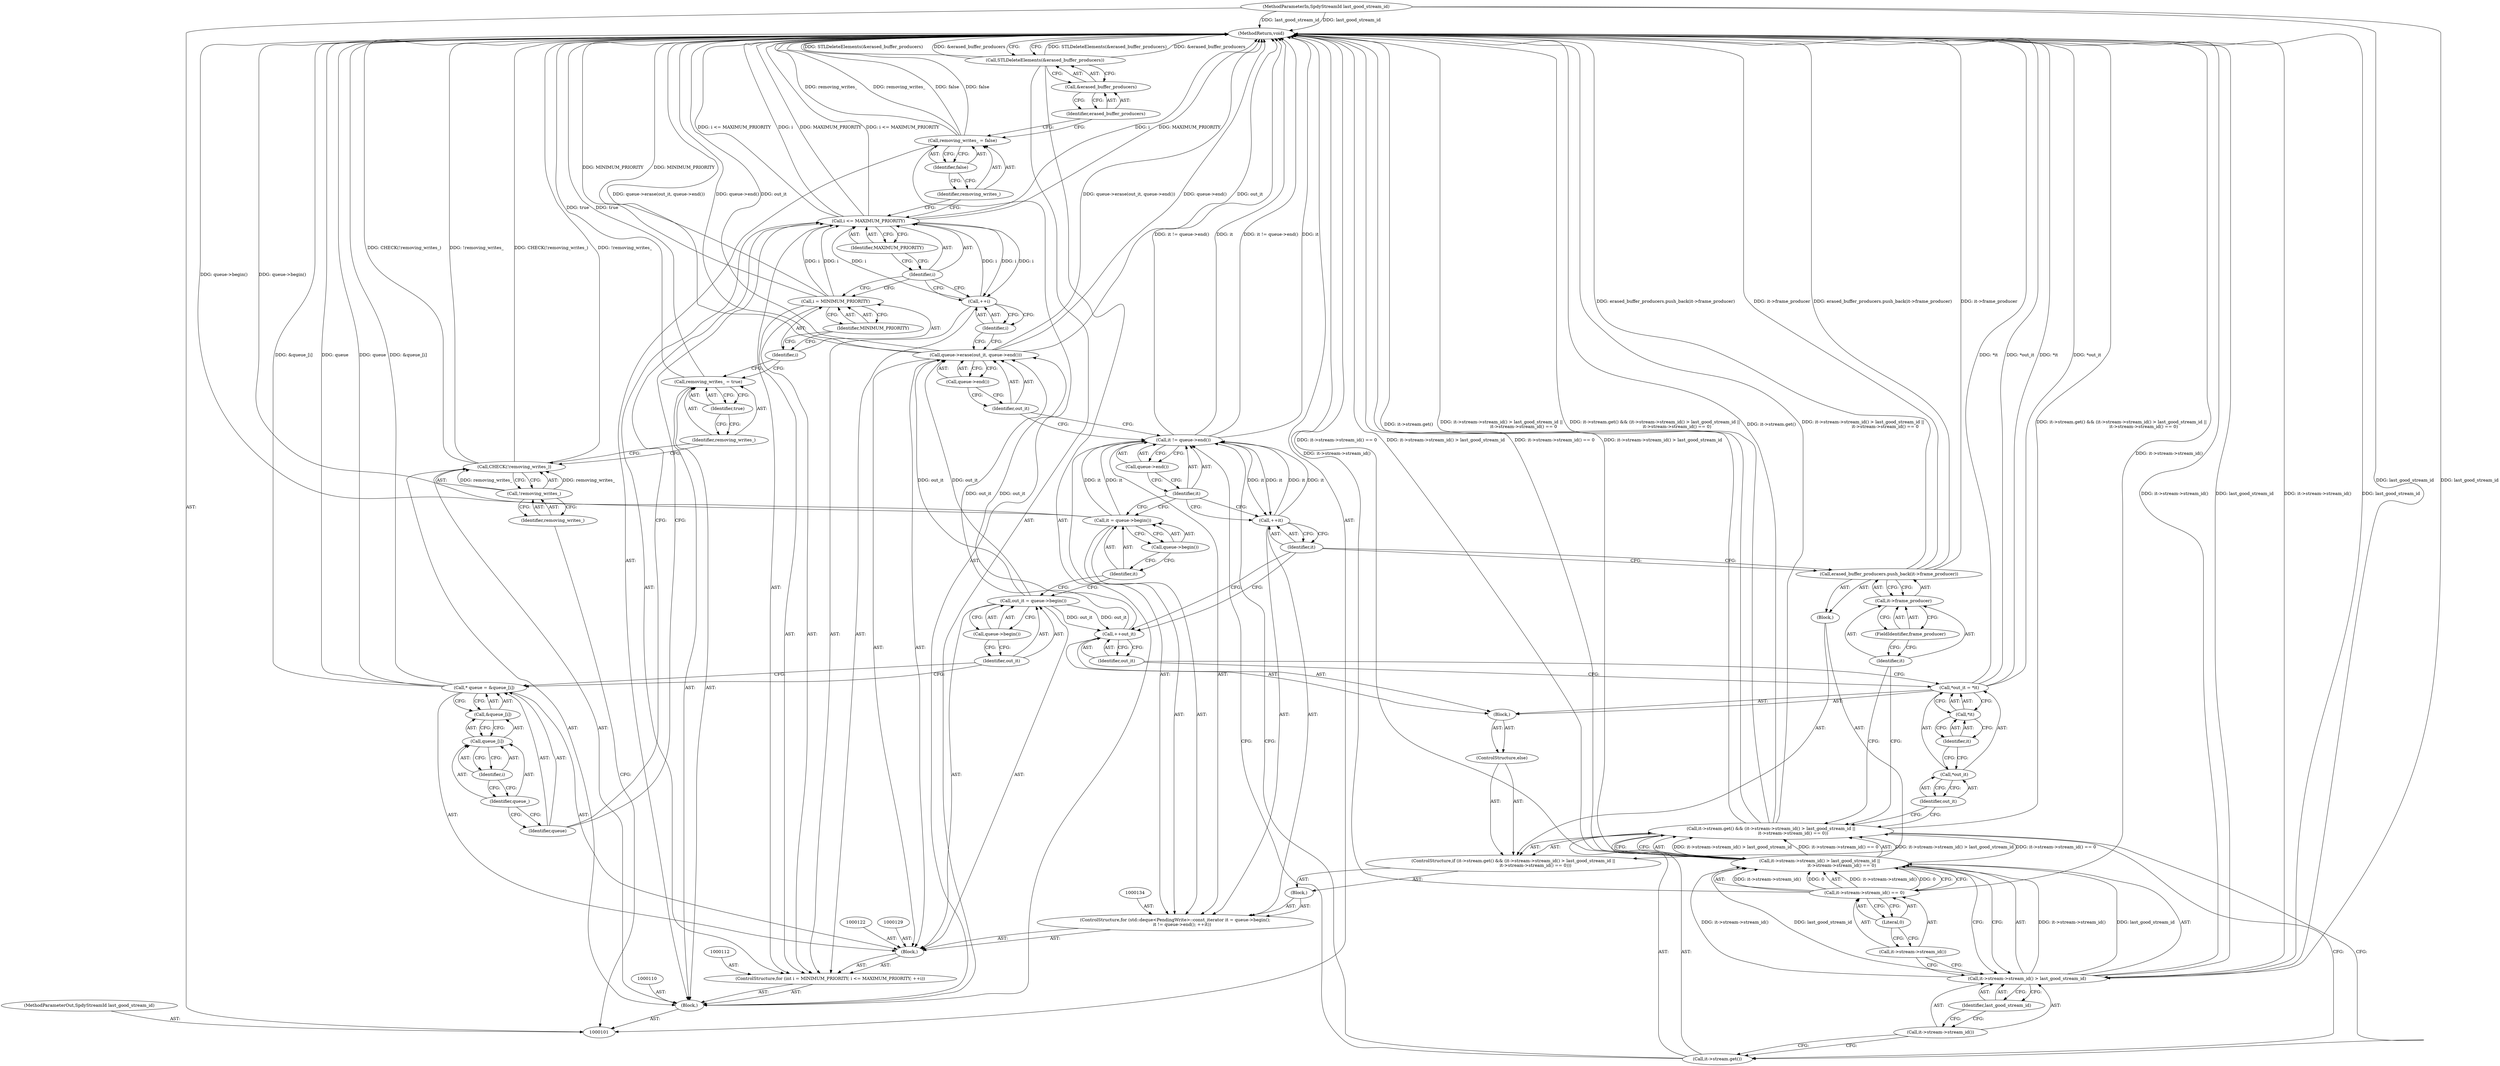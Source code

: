 digraph "0_Chrome_2025798e133f9adc49b65d017dbb5cb2c5cc74c9_1" {
"1000177" [label="(MethodReturn,void)"];
"1000133" [label="(ControlStructure,for (std::deque<PendingWrite>::const_iterator it = queue->begin();\n          it != queue->end(); ++it))"];
"1000135" [label="(Call,it = queue->begin())"];
"1000136" [label="(Identifier,it)"];
"1000137" [label="(Call,queue->begin())"];
"1000138" [label="(Call,it != queue->end())"];
"1000139" [label="(Identifier,it)"];
"1000140" [label="(Call,queue->end())"];
"1000141" [label="(Call,++it)"];
"1000142" [label="(Identifier,it)"];
"1000143" [label="(Block,)"];
"1000145" [label="(Call,it->stream.get() && (it->stream->stream_id() > last_good_stream_id ||\n                                it->stream->stream_id() == 0))"];
"1000146" [label="(Call,it->stream.get())"];
"1000147" [label="(Call,it->stream->stream_id() > last_good_stream_id ||\n                                it->stream->stream_id() == 0)"];
"1000148" [label="(Call,it->stream->stream_id() > last_good_stream_id)"];
"1000149" [label="(Call,it->stream->stream_id())"];
"1000150" [label="(Identifier,last_good_stream_id)"];
"1000144" [label="(ControlStructure,if (it->stream.get() && (it->stream->stream_id() > last_good_stream_id ||\n                                it->stream->stream_id() == 0)))"];
"1000151" [label="(Call,it->stream->stream_id() == 0)"];
"1000152" [label="(Call,it->stream->stream_id())"];
"1000153" [label="(Literal,0)"];
"1000154" [label="(Block,)"];
"1000156" [label="(Call,it->frame_producer)"];
"1000157" [label="(Identifier,it)"];
"1000158" [label="(FieldIdentifier,frame_producer)"];
"1000155" [label="(Call,erased_buffer_producers.push_back(it->frame_producer))"];
"1000160" [label="(Block,)"];
"1000159" [label="(ControlStructure,else)"];
"1000163" [label="(Identifier,out_it)"];
"1000164" [label="(Call,*it)"];
"1000165" [label="(Identifier,it)"];
"1000161" [label="(Call,*out_it = *it)"];
"1000162" [label="(Call,*out_it)"];
"1000167" [label="(Identifier,out_it)"];
"1000166" [label="(Call,++out_it)"];
"1000103" [label="(Block,)"];
"1000102" [label="(MethodParameterIn,SpdyStreamId last_good_stream_id)"];
"1000277" [label="(MethodParameterOut,SpdyStreamId last_good_stream_id)"];
"1000169" [label="(Identifier,out_it)"];
"1000170" [label="(Call,queue->end())"];
"1000168" [label="(Call,queue->erase(out_it, queue->end()))"];
"1000173" [label="(Identifier,false)"];
"1000171" [label="(Call,removing_writes_ = false)"];
"1000172" [label="(Identifier,removing_writes_)"];
"1000174" [label="(Call,STLDeleteElements(&erased_buffer_producers))"];
"1000175" [label="(Call,&erased_buffer_producers)"];
"1000176" [label="(Identifier,erased_buffer_producers)"];
"1000106" [label="(Identifier,removing_writes_)"];
"1000104" [label="(Call,CHECK(!removing_writes_))"];
"1000105" [label="(Call,!removing_writes_)"];
"1000109" [label="(Identifier,true)"];
"1000107" [label="(Call,removing_writes_ = true)"];
"1000108" [label="(Identifier,removing_writes_)"];
"1000113" [label="(Call,i = MINIMUM_PRIORITY)"];
"1000114" [label="(Identifier,i)"];
"1000115" [label="(Identifier,MINIMUM_PRIORITY)"];
"1000111" [label="(ControlStructure,for (int i = MINIMUM_PRIORITY; i <= MAXIMUM_PRIORITY; ++i))"];
"1000116" [label="(Call,i <= MAXIMUM_PRIORITY)"];
"1000117" [label="(Identifier,i)"];
"1000118" [label="(Identifier,MAXIMUM_PRIORITY)"];
"1000119" [label="(Call,++i)"];
"1000120" [label="(Identifier,i)"];
"1000123" [label="(Call,* queue = &queue_[i])"];
"1000124" [label="(Identifier,queue)"];
"1000125" [label="(Call,&queue_[i])"];
"1000126" [label="(Call,queue_[i])"];
"1000127" [label="(Identifier,queue_)"];
"1000128" [label="(Identifier,i)"];
"1000130" [label="(Call,out_it = queue->begin())"];
"1000131" [label="(Identifier,out_it)"];
"1000121" [label="(Block,)"];
"1000132" [label="(Call,queue->begin())"];
"1000177" -> "1000101"  [label="AST: "];
"1000177" -> "1000174"  [label="CFG: "];
"1000116" -> "1000177"  [label="DDG: i"];
"1000116" -> "1000177"  [label="DDG: MAXIMUM_PRIORITY"];
"1000116" -> "1000177"  [label="DDG: i <= MAXIMUM_PRIORITY"];
"1000171" -> "1000177"  [label="DDG: removing_writes_"];
"1000171" -> "1000177"  [label="DDG: false"];
"1000123" -> "1000177"  [label="DDG: &queue_[i]"];
"1000123" -> "1000177"  [label="DDG: queue"];
"1000168" -> "1000177"  [label="DDG: out_it"];
"1000168" -> "1000177"  [label="DDG: queue->erase(out_it, queue->end())"];
"1000168" -> "1000177"  [label="DDG: queue->end()"];
"1000104" -> "1000177"  [label="DDG: CHECK(!removing_writes_)"];
"1000104" -> "1000177"  [label="DDG: !removing_writes_"];
"1000155" -> "1000177"  [label="DDG: erased_buffer_producers.push_back(it->frame_producer)"];
"1000155" -> "1000177"  [label="DDG: it->frame_producer"];
"1000113" -> "1000177"  [label="DDG: MINIMUM_PRIORITY"];
"1000102" -> "1000177"  [label="DDG: last_good_stream_id"];
"1000161" -> "1000177"  [label="DDG: *it"];
"1000161" -> "1000177"  [label="DDG: *out_it"];
"1000147" -> "1000177"  [label="DDG: it->stream->stream_id() == 0"];
"1000147" -> "1000177"  [label="DDG: it->stream->stream_id() > last_good_stream_id"];
"1000138" -> "1000177"  [label="DDG: it"];
"1000138" -> "1000177"  [label="DDG: it != queue->end()"];
"1000151" -> "1000177"  [label="DDG: it->stream->stream_id()"];
"1000148" -> "1000177"  [label="DDG: it->stream->stream_id()"];
"1000148" -> "1000177"  [label="DDG: last_good_stream_id"];
"1000145" -> "1000177"  [label="DDG: it->stream.get() && (it->stream->stream_id() > last_good_stream_id ||\n                                it->stream->stream_id() == 0)"];
"1000145" -> "1000177"  [label="DDG: it->stream.get()"];
"1000145" -> "1000177"  [label="DDG: it->stream->stream_id() > last_good_stream_id ||\n                                it->stream->stream_id() == 0"];
"1000174" -> "1000177"  [label="DDG: STLDeleteElements(&erased_buffer_producers)"];
"1000174" -> "1000177"  [label="DDG: &erased_buffer_producers"];
"1000135" -> "1000177"  [label="DDG: queue->begin()"];
"1000107" -> "1000177"  [label="DDG: true"];
"1000133" -> "1000121"  [label="AST: "];
"1000134" -> "1000133"  [label="AST: "];
"1000135" -> "1000133"  [label="AST: "];
"1000138" -> "1000133"  [label="AST: "];
"1000141" -> "1000133"  [label="AST: "];
"1000143" -> "1000133"  [label="AST: "];
"1000135" -> "1000133"  [label="AST: "];
"1000135" -> "1000137"  [label="CFG: "];
"1000136" -> "1000135"  [label="AST: "];
"1000137" -> "1000135"  [label="AST: "];
"1000139" -> "1000135"  [label="CFG: "];
"1000135" -> "1000177"  [label="DDG: queue->begin()"];
"1000135" -> "1000138"  [label="DDG: it"];
"1000136" -> "1000135"  [label="AST: "];
"1000136" -> "1000130"  [label="CFG: "];
"1000137" -> "1000136"  [label="CFG: "];
"1000137" -> "1000135"  [label="AST: "];
"1000137" -> "1000136"  [label="CFG: "];
"1000135" -> "1000137"  [label="CFG: "];
"1000138" -> "1000133"  [label="AST: "];
"1000138" -> "1000140"  [label="CFG: "];
"1000139" -> "1000138"  [label="AST: "];
"1000140" -> "1000138"  [label="AST: "];
"1000146" -> "1000138"  [label="CFG: "];
"1000169" -> "1000138"  [label="CFG: "];
"1000138" -> "1000177"  [label="DDG: it"];
"1000138" -> "1000177"  [label="DDG: it != queue->end()"];
"1000141" -> "1000138"  [label="DDG: it"];
"1000135" -> "1000138"  [label="DDG: it"];
"1000138" -> "1000141"  [label="DDG: it"];
"1000139" -> "1000138"  [label="AST: "];
"1000139" -> "1000135"  [label="CFG: "];
"1000139" -> "1000141"  [label="CFG: "];
"1000140" -> "1000139"  [label="CFG: "];
"1000140" -> "1000138"  [label="AST: "];
"1000140" -> "1000139"  [label="CFG: "];
"1000138" -> "1000140"  [label="CFG: "];
"1000141" -> "1000133"  [label="AST: "];
"1000141" -> "1000142"  [label="CFG: "];
"1000142" -> "1000141"  [label="AST: "];
"1000139" -> "1000141"  [label="CFG: "];
"1000141" -> "1000138"  [label="DDG: it"];
"1000138" -> "1000141"  [label="DDG: it"];
"1000142" -> "1000141"  [label="AST: "];
"1000142" -> "1000155"  [label="CFG: "];
"1000142" -> "1000166"  [label="CFG: "];
"1000141" -> "1000142"  [label="CFG: "];
"1000143" -> "1000133"  [label="AST: "];
"1000144" -> "1000143"  [label="AST: "];
"1000145" -> "1000144"  [label="AST: "];
"1000145" -> "1000146"  [label="CFG: "];
"1000145" -> "1000147"  [label="CFG: "];
"1000146" -> "1000145"  [label="AST: "];
"1000147" -> "1000145"  [label="AST: "];
"1000157" -> "1000145"  [label="CFG: "];
"1000163" -> "1000145"  [label="CFG: "];
"1000145" -> "1000177"  [label="DDG: it->stream.get() && (it->stream->stream_id() > last_good_stream_id ||\n                                it->stream->stream_id() == 0)"];
"1000145" -> "1000177"  [label="DDG: it->stream.get()"];
"1000145" -> "1000177"  [label="DDG: it->stream->stream_id() > last_good_stream_id ||\n                                it->stream->stream_id() == 0"];
"1000147" -> "1000145"  [label="DDG: it->stream->stream_id() > last_good_stream_id"];
"1000147" -> "1000145"  [label="DDG: it->stream->stream_id() == 0"];
"1000146" -> "1000145"  [label="AST: "];
"1000146" -> "1000138"  [label="CFG: "];
"1000149" -> "1000146"  [label="CFG: "];
"1000145" -> "1000146"  [label="CFG: "];
"1000147" -> "1000145"  [label="AST: "];
"1000147" -> "1000148"  [label="CFG: "];
"1000147" -> "1000151"  [label="CFG: "];
"1000148" -> "1000147"  [label="AST: "];
"1000151" -> "1000147"  [label="AST: "];
"1000145" -> "1000147"  [label="CFG: "];
"1000147" -> "1000177"  [label="DDG: it->stream->stream_id() == 0"];
"1000147" -> "1000177"  [label="DDG: it->stream->stream_id() > last_good_stream_id"];
"1000147" -> "1000145"  [label="DDG: it->stream->stream_id() > last_good_stream_id"];
"1000147" -> "1000145"  [label="DDG: it->stream->stream_id() == 0"];
"1000148" -> "1000147"  [label="DDG: it->stream->stream_id()"];
"1000148" -> "1000147"  [label="DDG: last_good_stream_id"];
"1000151" -> "1000147"  [label="DDG: it->stream->stream_id()"];
"1000151" -> "1000147"  [label="DDG: 0"];
"1000148" -> "1000147"  [label="AST: "];
"1000148" -> "1000150"  [label="CFG: "];
"1000149" -> "1000148"  [label="AST: "];
"1000150" -> "1000148"  [label="AST: "];
"1000152" -> "1000148"  [label="CFG: "];
"1000147" -> "1000148"  [label="CFG: "];
"1000148" -> "1000177"  [label="DDG: it->stream->stream_id()"];
"1000148" -> "1000177"  [label="DDG: last_good_stream_id"];
"1000148" -> "1000147"  [label="DDG: it->stream->stream_id()"];
"1000148" -> "1000147"  [label="DDG: last_good_stream_id"];
"1000102" -> "1000148"  [label="DDG: last_good_stream_id"];
"1000149" -> "1000148"  [label="AST: "];
"1000149" -> "1000146"  [label="CFG: "];
"1000150" -> "1000149"  [label="CFG: "];
"1000150" -> "1000148"  [label="AST: "];
"1000150" -> "1000149"  [label="CFG: "];
"1000148" -> "1000150"  [label="CFG: "];
"1000144" -> "1000143"  [label="AST: "];
"1000145" -> "1000144"  [label="AST: "];
"1000154" -> "1000144"  [label="AST: "];
"1000159" -> "1000144"  [label="AST: "];
"1000151" -> "1000147"  [label="AST: "];
"1000151" -> "1000153"  [label="CFG: "];
"1000152" -> "1000151"  [label="AST: "];
"1000153" -> "1000151"  [label="AST: "];
"1000147" -> "1000151"  [label="CFG: "];
"1000151" -> "1000177"  [label="DDG: it->stream->stream_id()"];
"1000151" -> "1000147"  [label="DDG: it->stream->stream_id()"];
"1000151" -> "1000147"  [label="DDG: 0"];
"1000152" -> "1000151"  [label="AST: "];
"1000152" -> "1000148"  [label="CFG: "];
"1000153" -> "1000152"  [label="CFG: "];
"1000153" -> "1000151"  [label="AST: "];
"1000153" -> "1000152"  [label="CFG: "];
"1000151" -> "1000153"  [label="CFG: "];
"1000154" -> "1000144"  [label="AST: "];
"1000155" -> "1000154"  [label="AST: "];
"1000156" -> "1000155"  [label="AST: "];
"1000156" -> "1000158"  [label="CFG: "];
"1000157" -> "1000156"  [label="AST: "];
"1000158" -> "1000156"  [label="AST: "];
"1000155" -> "1000156"  [label="CFG: "];
"1000157" -> "1000156"  [label="AST: "];
"1000157" -> "1000145"  [label="CFG: "];
"1000158" -> "1000157"  [label="CFG: "];
"1000158" -> "1000156"  [label="AST: "];
"1000158" -> "1000157"  [label="CFG: "];
"1000156" -> "1000158"  [label="CFG: "];
"1000155" -> "1000154"  [label="AST: "];
"1000155" -> "1000156"  [label="CFG: "];
"1000156" -> "1000155"  [label="AST: "];
"1000142" -> "1000155"  [label="CFG: "];
"1000155" -> "1000177"  [label="DDG: erased_buffer_producers.push_back(it->frame_producer)"];
"1000155" -> "1000177"  [label="DDG: it->frame_producer"];
"1000160" -> "1000159"  [label="AST: "];
"1000161" -> "1000160"  [label="AST: "];
"1000166" -> "1000160"  [label="AST: "];
"1000159" -> "1000144"  [label="AST: "];
"1000160" -> "1000159"  [label="AST: "];
"1000163" -> "1000162"  [label="AST: "];
"1000163" -> "1000145"  [label="CFG: "];
"1000162" -> "1000163"  [label="CFG: "];
"1000164" -> "1000161"  [label="AST: "];
"1000164" -> "1000165"  [label="CFG: "];
"1000165" -> "1000164"  [label="AST: "];
"1000161" -> "1000164"  [label="CFG: "];
"1000165" -> "1000164"  [label="AST: "];
"1000165" -> "1000162"  [label="CFG: "];
"1000164" -> "1000165"  [label="CFG: "];
"1000161" -> "1000160"  [label="AST: "];
"1000161" -> "1000164"  [label="CFG: "];
"1000162" -> "1000161"  [label="AST: "];
"1000164" -> "1000161"  [label="AST: "];
"1000167" -> "1000161"  [label="CFG: "];
"1000161" -> "1000177"  [label="DDG: *it"];
"1000161" -> "1000177"  [label="DDG: *out_it"];
"1000162" -> "1000161"  [label="AST: "];
"1000162" -> "1000163"  [label="CFG: "];
"1000163" -> "1000162"  [label="AST: "];
"1000165" -> "1000162"  [label="CFG: "];
"1000167" -> "1000166"  [label="AST: "];
"1000167" -> "1000161"  [label="CFG: "];
"1000166" -> "1000167"  [label="CFG: "];
"1000166" -> "1000160"  [label="AST: "];
"1000166" -> "1000167"  [label="CFG: "];
"1000167" -> "1000166"  [label="AST: "];
"1000142" -> "1000166"  [label="CFG: "];
"1000130" -> "1000166"  [label="DDG: out_it"];
"1000166" -> "1000168"  [label="DDG: out_it"];
"1000103" -> "1000101"  [label="AST: "];
"1000104" -> "1000103"  [label="AST: "];
"1000107" -> "1000103"  [label="AST: "];
"1000110" -> "1000103"  [label="AST: "];
"1000111" -> "1000103"  [label="AST: "];
"1000171" -> "1000103"  [label="AST: "];
"1000174" -> "1000103"  [label="AST: "];
"1000102" -> "1000101"  [label="AST: "];
"1000102" -> "1000177"  [label="DDG: last_good_stream_id"];
"1000102" -> "1000148"  [label="DDG: last_good_stream_id"];
"1000277" -> "1000101"  [label="AST: "];
"1000169" -> "1000168"  [label="AST: "];
"1000169" -> "1000138"  [label="CFG: "];
"1000170" -> "1000169"  [label="CFG: "];
"1000170" -> "1000168"  [label="AST: "];
"1000170" -> "1000169"  [label="CFG: "];
"1000168" -> "1000170"  [label="CFG: "];
"1000168" -> "1000121"  [label="AST: "];
"1000168" -> "1000170"  [label="CFG: "];
"1000169" -> "1000168"  [label="AST: "];
"1000170" -> "1000168"  [label="AST: "];
"1000120" -> "1000168"  [label="CFG: "];
"1000168" -> "1000177"  [label="DDG: out_it"];
"1000168" -> "1000177"  [label="DDG: queue->erase(out_it, queue->end())"];
"1000168" -> "1000177"  [label="DDG: queue->end()"];
"1000166" -> "1000168"  [label="DDG: out_it"];
"1000130" -> "1000168"  [label="DDG: out_it"];
"1000173" -> "1000171"  [label="AST: "];
"1000173" -> "1000172"  [label="CFG: "];
"1000171" -> "1000173"  [label="CFG: "];
"1000171" -> "1000103"  [label="AST: "];
"1000171" -> "1000173"  [label="CFG: "];
"1000172" -> "1000171"  [label="AST: "];
"1000173" -> "1000171"  [label="AST: "];
"1000176" -> "1000171"  [label="CFG: "];
"1000171" -> "1000177"  [label="DDG: removing_writes_"];
"1000171" -> "1000177"  [label="DDG: false"];
"1000172" -> "1000171"  [label="AST: "];
"1000172" -> "1000116"  [label="CFG: "];
"1000173" -> "1000172"  [label="CFG: "];
"1000174" -> "1000103"  [label="AST: "];
"1000174" -> "1000175"  [label="CFG: "];
"1000175" -> "1000174"  [label="AST: "];
"1000177" -> "1000174"  [label="CFG: "];
"1000174" -> "1000177"  [label="DDG: STLDeleteElements(&erased_buffer_producers)"];
"1000174" -> "1000177"  [label="DDG: &erased_buffer_producers"];
"1000175" -> "1000174"  [label="AST: "];
"1000175" -> "1000176"  [label="CFG: "];
"1000176" -> "1000175"  [label="AST: "];
"1000174" -> "1000175"  [label="CFG: "];
"1000176" -> "1000175"  [label="AST: "];
"1000176" -> "1000171"  [label="CFG: "];
"1000175" -> "1000176"  [label="CFG: "];
"1000106" -> "1000105"  [label="AST: "];
"1000106" -> "1000101"  [label="CFG: "];
"1000105" -> "1000106"  [label="CFG: "];
"1000104" -> "1000103"  [label="AST: "];
"1000104" -> "1000105"  [label="CFG: "];
"1000105" -> "1000104"  [label="AST: "];
"1000108" -> "1000104"  [label="CFG: "];
"1000104" -> "1000177"  [label="DDG: CHECK(!removing_writes_)"];
"1000104" -> "1000177"  [label="DDG: !removing_writes_"];
"1000105" -> "1000104"  [label="DDG: removing_writes_"];
"1000105" -> "1000104"  [label="AST: "];
"1000105" -> "1000106"  [label="CFG: "];
"1000106" -> "1000105"  [label="AST: "];
"1000104" -> "1000105"  [label="CFG: "];
"1000105" -> "1000104"  [label="DDG: removing_writes_"];
"1000109" -> "1000107"  [label="AST: "];
"1000109" -> "1000108"  [label="CFG: "];
"1000107" -> "1000109"  [label="CFG: "];
"1000107" -> "1000103"  [label="AST: "];
"1000107" -> "1000109"  [label="CFG: "];
"1000108" -> "1000107"  [label="AST: "];
"1000109" -> "1000107"  [label="AST: "];
"1000114" -> "1000107"  [label="CFG: "];
"1000107" -> "1000177"  [label="DDG: true"];
"1000108" -> "1000107"  [label="AST: "];
"1000108" -> "1000104"  [label="CFG: "];
"1000109" -> "1000108"  [label="CFG: "];
"1000113" -> "1000111"  [label="AST: "];
"1000113" -> "1000115"  [label="CFG: "];
"1000114" -> "1000113"  [label="AST: "];
"1000115" -> "1000113"  [label="AST: "];
"1000117" -> "1000113"  [label="CFG: "];
"1000113" -> "1000177"  [label="DDG: MINIMUM_PRIORITY"];
"1000113" -> "1000116"  [label="DDG: i"];
"1000114" -> "1000113"  [label="AST: "];
"1000114" -> "1000107"  [label="CFG: "];
"1000115" -> "1000114"  [label="CFG: "];
"1000115" -> "1000113"  [label="AST: "];
"1000115" -> "1000114"  [label="CFG: "];
"1000113" -> "1000115"  [label="CFG: "];
"1000111" -> "1000103"  [label="AST: "];
"1000112" -> "1000111"  [label="AST: "];
"1000113" -> "1000111"  [label="AST: "];
"1000116" -> "1000111"  [label="AST: "];
"1000119" -> "1000111"  [label="AST: "];
"1000121" -> "1000111"  [label="AST: "];
"1000116" -> "1000111"  [label="AST: "];
"1000116" -> "1000118"  [label="CFG: "];
"1000117" -> "1000116"  [label="AST: "];
"1000118" -> "1000116"  [label="AST: "];
"1000124" -> "1000116"  [label="CFG: "];
"1000172" -> "1000116"  [label="CFG: "];
"1000116" -> "1000177"  [label="DDG: i"];
"1000116" -> "1000177"  [label="DDG: MAXIMUM_PRIORITY"];
"1000116" -> "1000177"  [label="DDG: i <= MAXIMUM_PRIORITY"];
"1000113" -> "1000116"  [label="DDG: i"];
"1000119" -> "1000116"  [label="DDG: i"];
"1000116" -> "1000119"  [label="DDG: i"];
"1000117" -> "1000116"  [label="AST: "];
"1000117" -> "1000113"  [label="CFG: "];
"1000117" -> "1000119"  [label="CFG: "];
"1000118" -> "1000117"  [label="CFG: "];
"1000118" -> "1000116"  [label="AST: "];
"1000118" -> "1000117"  [label="CFG: "];
"1000116" -> "1000118"  [label="CFG: "];
"1000119" -> "1000111"  [label="AST: "];
"1000119" -> "1000120"  [label="CFG: "];
"1000120" -> "1000119"  [label="AST: "];
"1000117" -> "1000119"  [label="CFG: "];
"1000119" -> "1000116"  [label="DDG: i"];
"1000116" -> "1000119"  [label="DDG: i"];
"1000120" -> "1000119"  [label="AST: "];
"1000120" -> "1000168"  [label="CFG: "];
"1000119" -> "1000120"  [label="CFG: "];
"1000123" -> "1000121"  [label="AST: "];
"1000123" -> "1000125"  [label="CFG: "];
"1000124" -> "1000123"  [label="AST: "];
"1000125" -> "1000123"  [label="AST: "];
"1000131" -> "1000123"  [label="CFG: "];
"1000123" -> "1000177"  [label="DDG: &queue_[i]"];
"1000123" -> "1000177"  [label="DDG: queue"];
"1000124" -> "1000123"  [label="AST: "];
"1000124" -> "1000116"  [label="CFG: "];
"1000127" -> "1000124"  [label="CFG: "];
"1000125" -> "1000123"  [label="AST: "];
"1000125" -> "1000126"  [label="CFG: "];
"1000126" -> "1000125"  [label="AST: "];
"1000123" -> "1000125"  [label="CFG: "];
"1000126" -> "1000125"  [label="AST: "];
"1000126" -> "1000128"  [label="CFG: "];
"1000127" -> "1000126"  [label="AST: "];
"1000128" -> "1000126"  [label="AST: "];
"1000125" -> "1000126"  [label="CFG: "];
"1000127" -> "1000126"  [label="AST: "];
"1000127" -> "1000124"  [label="CFG: "];
"1000128" -> "1000127"  [label="CFG: "];
"1000128" -> "1000126"  [label="AST: "];
"1000128" -> "1000127"  [label="CFG: "];
"1000126" -> "1000128"  [label="CFG: "];
"1000130" -> "1000121"  [label="AST: "];
"1000130" -> "1000132"  [label="CFG: "];
"1000131" -> "1000130"  [label="AST: "];
"1000132" -> "1000130"  [label="AST: "];
"1000136" -> "1000130"  [label="CFG: "];
"1000130" -> "1000166"  [label="DDG: out_it"];
"1000130" -> "1000168"  [label="DDG: out_it"];
"1000131" -> "1000130"  [label="AST: "];
"1000131" -> "1000123"  [label="CFG: "];
"1000132" -> "1000131"  [label="CFG: "];
"1000121" -> "1000111"  [label="AST: "];
"1000122" -> "1000121"  [label="AST: "];
"1000123" -> "1000121"  [label="AST: "];
"1000129" -> "1000121"  [label="AST: "];
"1000130" -> "1000121"  [label="AST: "];
"1000133" -> "1000121"  [label="AST: "];
"1000168" -> "1000121"  [label="AST: "];
"1000132" -> "1000130"  [label="AST: "];
"1000132" -> "1000131"  [label="CFG: "];
"1000130" -> "1000132"  [label="CFG: "];
}
